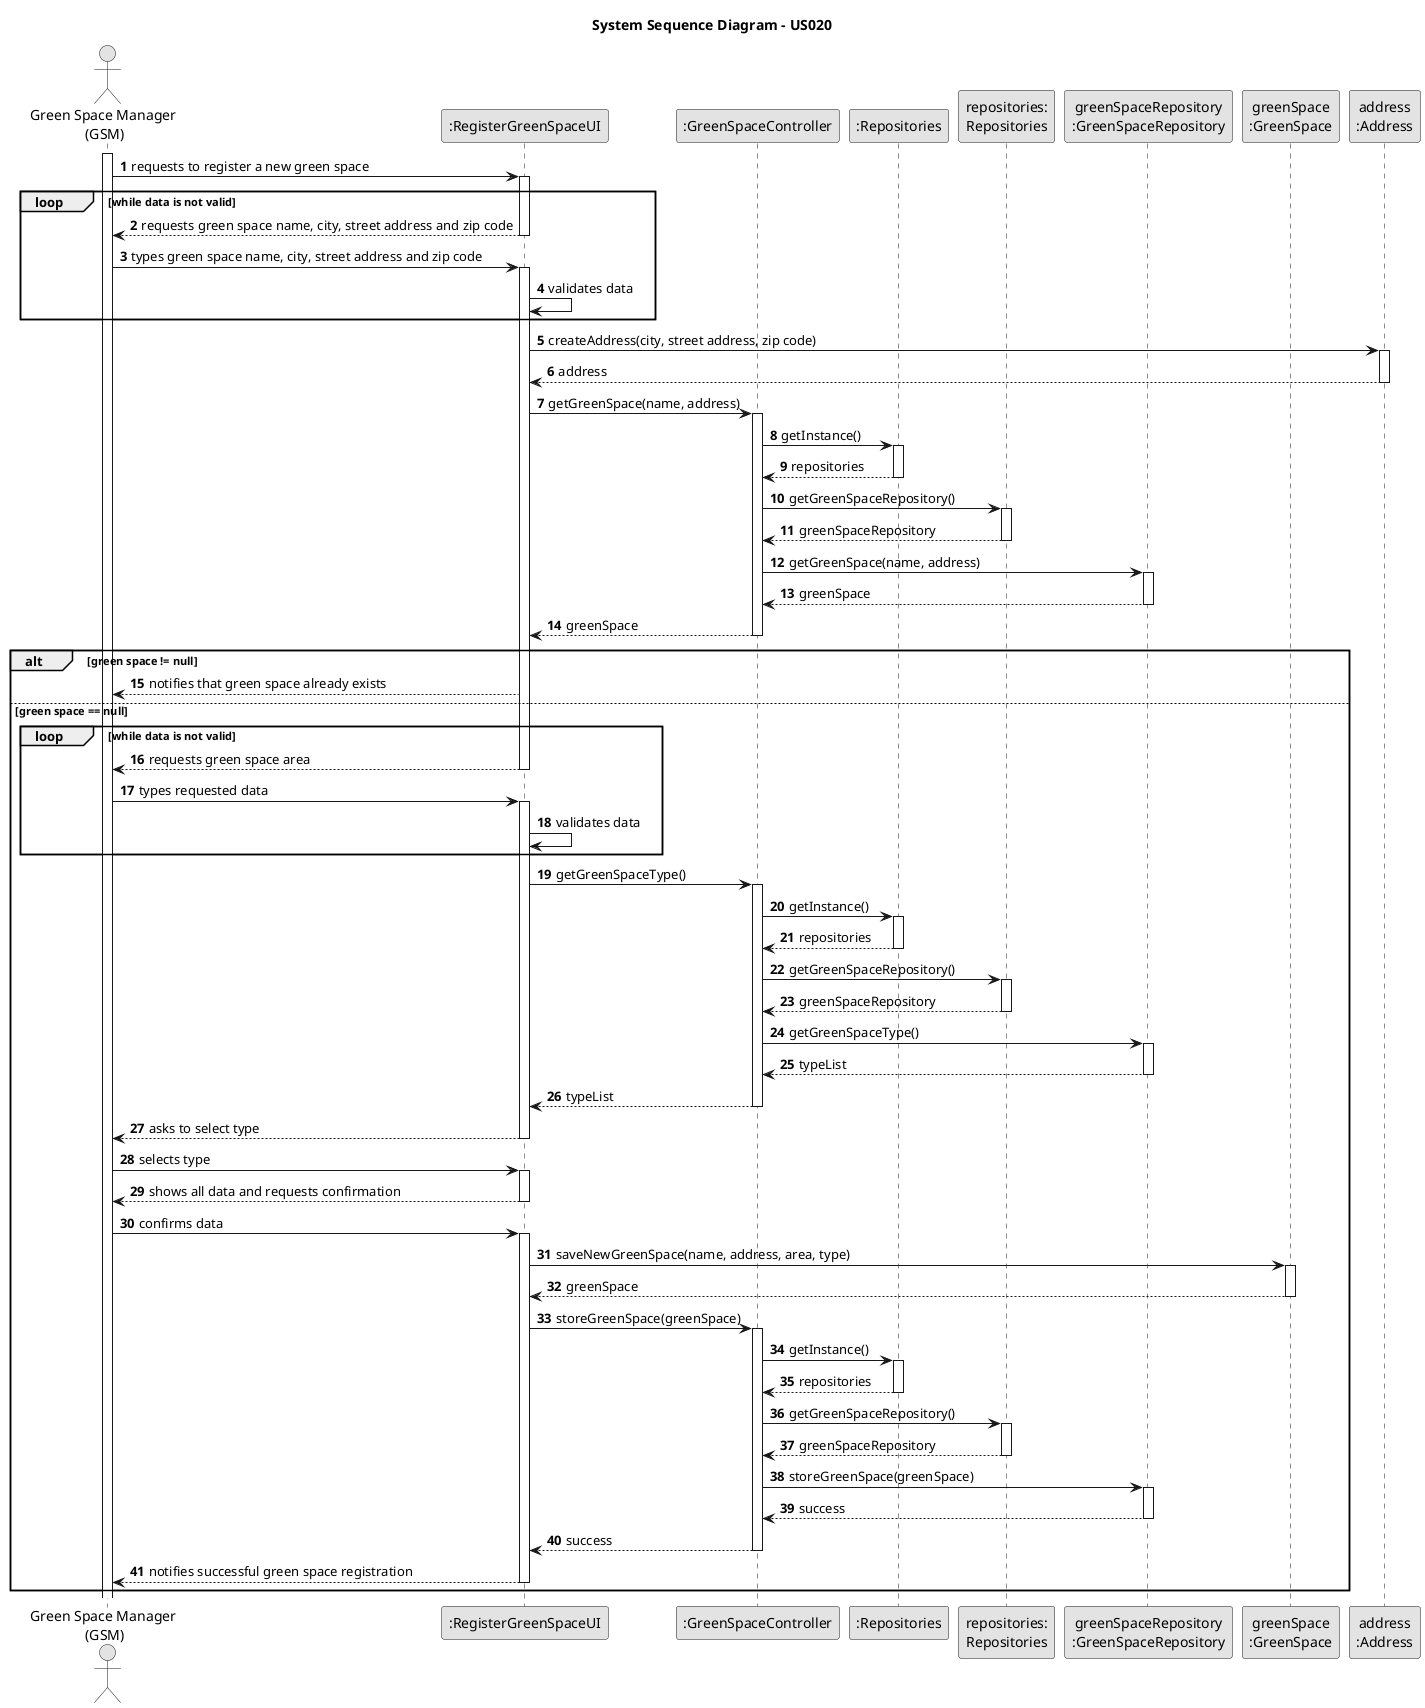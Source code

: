 @startuml
skinparam monochrome true
skinparam packageStyle rectangle
skinparam shadowing false

title System Sequence Diagram - US020

autonumber

actor "Green Space Manager \n(GSM)" as GRM
participant ":RegisterGreenSpaceUI" as UI
participant ":GreenSpaceController" as Controller
participant ":Repositories" as RepositorySingleton
participant "repositories:\nRepositories" as PLAT
participant "greenSpaceRepository\n:GreenSpaceRepository" as Repository
participant "greenSpace\n:GreenSpace" as GS
participant "address\n:Address" as Address
activate GRM

GRM -> UI : requests to register a new green space
activate UI
loop while data is not valid
UI --> GRM : requests green space name, city, street address and zip code
deactivate UI
GRM -> UI : types green space name, city, street address and zip code
activate UI
UI -> UI: validates data
end
UI -> Address : createAddress(city, street address, zip code)
activate Address
Address --> UI : address
deactivate Address
deactivate Controller
UI -> Controller: getGreenSpace(name, address)
activate Controller
Controller -> RepositorySingleton : getInstance()
                                        activate RepositorySingleton

                                            RepositorySingleton --> Controller: repositories
                                        deactivate RepositorySingleton

                                        Controller -> PLAT : getGreenSpaceRepository()
                                        activate PLAT

                                            PLAT --> Controller : greenSpaceRepository
                                        deactivate PLAT
Controller -> Repository: getGreenSpace(name, address)
activate Repository
Repository --> Controller: greenSpace
deactivate Repository
Controller --> UI: greenSpace
deactivate Controller
alt green space != null
    UI --> GRM : notifies that green space already exists
    else green space == null
    loop while data is not valid
    UI --> GRM : requests green space area

deactivate UI
    GRM -> UI : types requested data
    activate UI
    UI -> UI: validates data
    end
    UI -> Controller: getGreenSpaceType()
    activate Controller
    Controller -> RepositorySingleton : getInstance()
                                            activate RepositorySingleton

                                                RepositorySingleton --> Controller: repositories
                                            deactivate RepositorySingleton

                                            Controller -> PLAT : getGreenSpaceRepository()
                                            activate PLAT

                                                PLAT --> Controller : greenSpaceRepository
                                            deactivate PLAT
    Controller -> Repository: getGreenSpaceType()
    activate Repository
    Repository --> Controller: typeList
    deactivate Repository
    Controller --> UI: typeList
    deactivate Controller
    UI --> GRM : asks to select type
    deactivate UI
    GRM -> UI : selects type
    activate UI
    UI --> GRM : shows all data and requests confirmation
    deactivate UI
deactivate UI
    GRM -> UI : confirms data
    activate UI
    UI -> GS: saveNewGreenSpace(name, address, area, type)
    activate GS
   GS --> UI :greenSpace
   deactivate GS
   UI -> Controller: storeGreenSpace(greenSpace)
   activate Controller
   Controller -> RepositorySingleton : getInstance()
                                               activate RepositorySingleton

                                                   RepositorySingleton --> Controller: repositories
                                               deactivate RepositorySingleton

                                               Controller -> PLAT : getGreenSpaceRepository()
                                               activate PLAT

                                                   PLAT --> Controller : greenSpaceRepository
                                               deactivate PLAT
   Controller -> Repository: storeGreenSpace(greenSpace)
   activate Repository
   Repository --> Controller: success
   deactivate Repository
   Controller --> UI : success
   deactivate Controller
    UI --> GRM: notifies successful green space registration
deactivate UI
end
@enduml